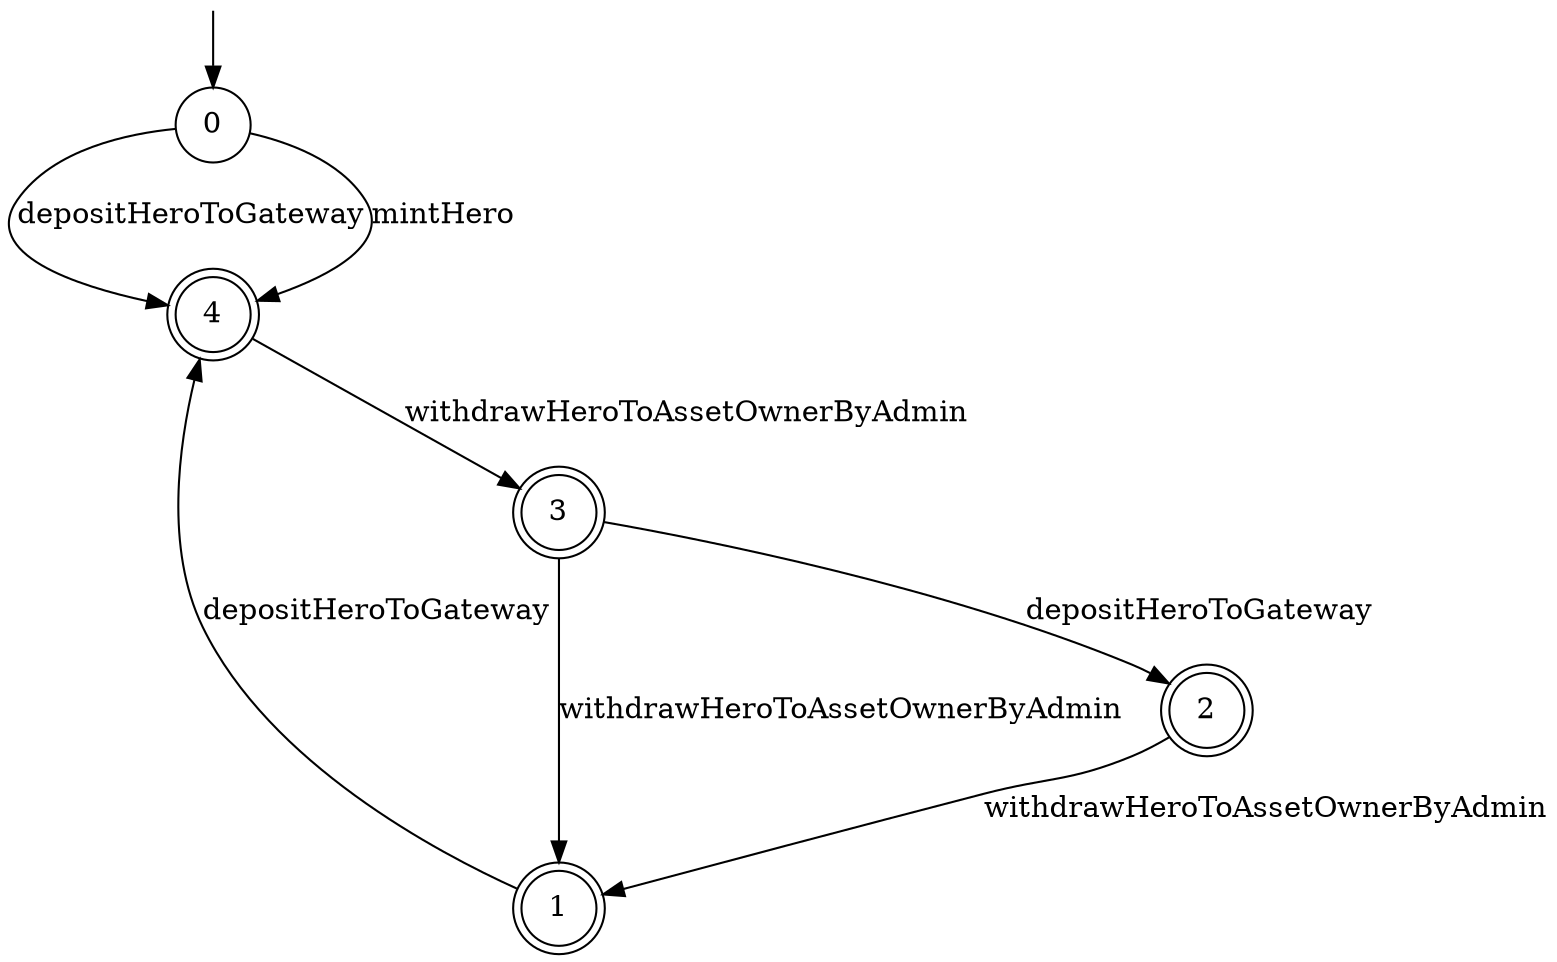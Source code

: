 digraph g {

	s0 [shape="circle" label="0"];
	s1 [shape="doublecircle" label="1"];
	s2 [shape="doublecircle" label="2"];
	s3 [shape="doublecircle" label="3"];
	s4 [shape="doublecircle" label="4"];
	s0 -> s4 [label="depositHeroToGateway"];
	s0 -> s4 [label="mintHero"];
	s1 -> s4 [label="depositHeroToGateway"];
	s2 -> s1 [label="withdrawHeroToAssetOwnerByAdmin"];
	s3 -> s1 [label="withdrawHeroToAssetOwnerByAdmin"];
	s3 -> s2 [label="depositHeroToGateway"];
	s4 -> s3 [label="withdrawHeroToAssetOwnerByAdmin"];

__start0 [label="" shape="none" width="0" height="0"];
__start0 -> s0;

}
